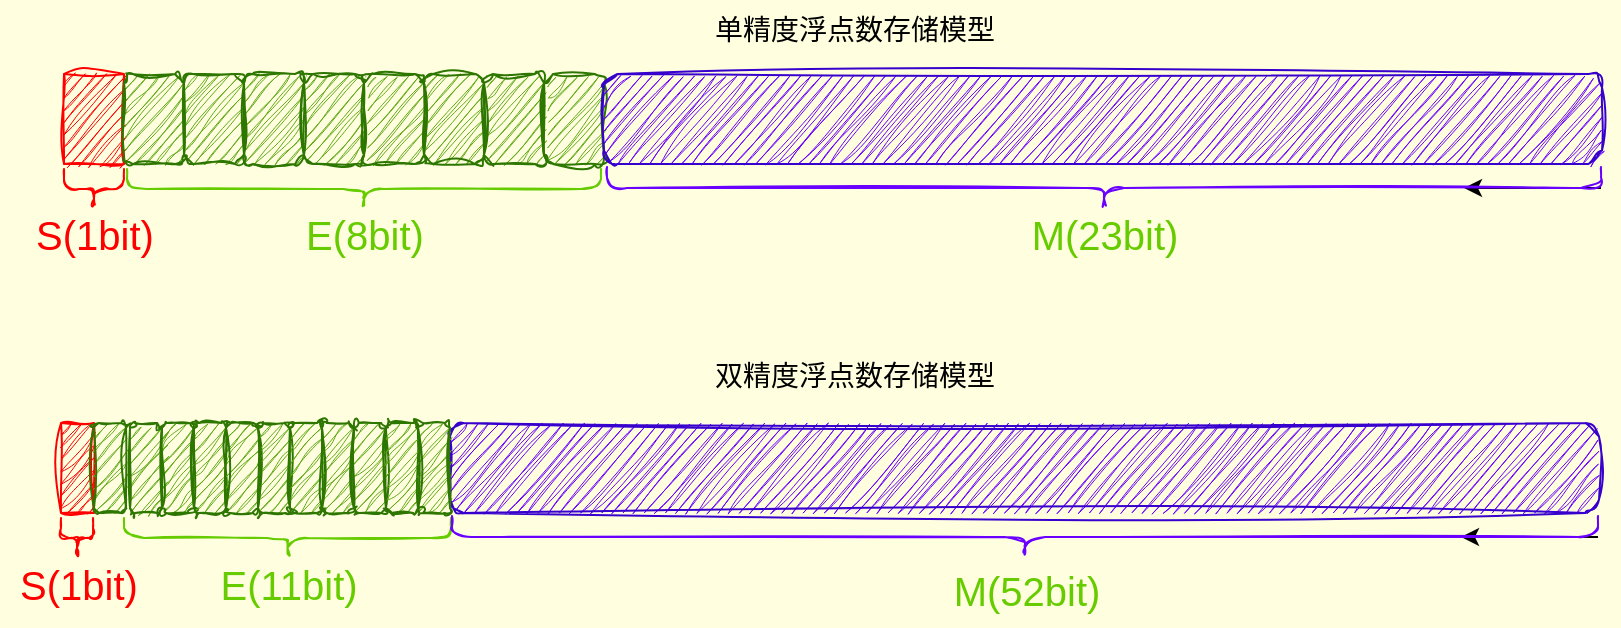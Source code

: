 <mxfile>
    <diagram id="Y6b3Y3OkkWY24sm7qSuQ" name="第 1 页">
        <mxGraphModel dx="906" dy="571" grid="0" gridSize="10" guides="1" tooltips="1" connect="1" arrows="1" fold="1" page="1" pageScale="1" pageWidth="1200" pageHeight="1600" background="#FFFFE0" math="0" shadow="0">
            <root>
                <mxCell id="0"/>
                <mxCell id="1" parent="0"/>
                <mxCell id="2" value="" style="rounded=0;whiteSpace=wrap;html=1;fillColor=#FF0000;strokeColor=#FF0000;sketch=1;curveFitting=1;jiggle=2;gradientColor=none;glass=0;shadow=0;" vertex="1" parent="1">
                    <mxGeometry x="131" y="94" width="30" height="45" as="geometry"/>
                </mxCell>
                <mxCell id="3" value="" style="rounded=1;whiteSpace=wrap;html=1;fillColor=#60a917;fontColor=#ffffff;strokeColor=#2D7600;sketch=1;curveFitting=1;jiggle=2;" vertex="1" parent="1">
                    <mxGeometry x="161" y="94" width="30" height="45" as="geometry"/>
                </mxCell>
                <mxCell id="4" value="" style="rounded=1;whiteSpace=wrap;html=1;fillColor=#60a917;fontColor=#ffffff;strokeColor=#2D7600;sketch=1;curveFitting=1;jiggle=2;" vertex="1" parent="1">
                    <mxGeometry x="191" y="94" width="30" height="45" as="geometry"/>
                </mxCell>
                <mxCell id="5" value="" style="rounded=1;whiteSpace=wrap;html=1;fillColor=#60a917;fontColor=#ffffff;strokeColor=#2D7600;sketch=1;curveFitting=1;jiggle=2;" vertex="1" parent="1">
                    <mxGeometry x="221" y="94" width="30" height="45" as="geometry"/>
                </mxCell>
                <mxCell id="6" value="" style="rounded=1;whiteSpace=wrap;html=1;fillColor=#60a917;fontColor=#ffffff;strokeColor=#2D7600;sketch=1;curveFitting=1;jiggle=2;" vertex="1" parent="1">
                    <mxGeometry x="251" y="94" width="30" height="45" as="geometry"/>
                </mxCell>
                <mxCell id="9" value="" style="rounded=1;whiteSpace=wrap;html=1;fillColor=#60a917;fontColor=#ffffff;strokeColor=#2D7600;sketch=1;curveFitting=1;jiggle=2;" vertex="1" parent="1">
                    <mxGeometry x="281" y="94" width="30" height="45" as="geometry"/>
                </mxCell>
                <mxCell id="10" value="" style="rounded=1;whiteSpace=wrap;html=1;fillColor=#60a917;fontColor=#ffffff;strokeColor=#2D7600;sketch=1;curveFitting=1;jiggle=2;" vertex="1" parent="1">
                    <mxGeometry x="311" y="94" width="30" height="45" as="geometry"/>
                </mxCell>
                <mxCell id="11" value="" style="rounded=1;whiteSpace=wrap;html=1;fillColor=#60a917;fontColor=#ffffff;strokeColor=#2D7600;sketch=1;curveFitting=1;jiggle=2;" vertex="1" parent="1">
                    <mxGeometry x="341" y="94" width="30" height="45" as="geometry"/>
                </mxCell>
                <mxCell id="12" value="" style="rounded=1;whiteSpace=wrap;html=1;fillColor=#60a917;fontColor=#ffffff;strokeColor=#2D7600;sketch=1;curveFitting=1;jiggle=2;" vertex="1" parent="1">
                    <mxGeometry x="371" y="94" width="30" height="45" as="geometry"/>
                </mxCell>
                <mxCell id="13" value="" style="rounded=1;whiteSpace=wrap;html=1;fillColor=#6a00ff;fontColor=#ffffff;strokeColor=#3700CC;sketch=1;curveFitting=1;jiggle=2;" vertex="1" parent="1">
                    <mxGeometry x="401" y="94" width="499" height="45" as="geometry"/>
                </mxCell>
                <mxCell id="14" value="S(1bit)" style="text;html=1;align=center;verticalAlign=middle;resizable=0;points=[];autosize=1;strokeColor=none;fillColor=none;fontColor=#FF0000;fontSize=20;" vertex="1" parent="1">
                    <mxGeometry x="107.5" y="156" width="77" height="36" as="geometry"/>
                </mxCell>
                <mxCell id="16" value="E(8bit)" style="text;html=1;align=center;verticalAlign=middle;resizable=0;points=[];autosize=1;strokeColor=none;fillColor=none;fontSize=20;fontColor=#66CC00;" vertex="1" parent="1">
                    <mxGeometry x="242.5" y="156" width="77" height="36" as="geometry"/>
                </mxCell>
                <mxCell id="17" value="" style="shape=curlyBracket;whiteSpace=wrap;html=1;rounded=1;flipH=1;labelPosition=right;verticalLabelPosition=middle;align=left;verticalAlign=middle;shadow=0;glass=0;sketch=1;strokeColor=#66CC00;fontSize=20;fontColor=#66CC00;fillColor=#66CC00;gradientColor=none;rotation=90;" vertex="1" parent="1">
                    <mxGeometry x="271" y="33" width="20" height="237" as="geometry"/>
                </mxCell>
                <mxCell id="18" value="" style="shape=curlyBracket;whiteSpace=wrap;html=1;rounded=1;labelPosition=left;verticalLabelPosition=middle;align=right;verticalAlign=middle;shadow=0;glass=0;sketch=1;strokeColor=#FF0000;fontSize=20;fontColor=#FF0000;fillColor=#FF0000;gradientColor=none;rotation=-90;" vertex="1" parent="1">
                    <mxGeometry x="136" y="136.5" width="20" height="30" as="geometry"/>
                </mxCell>
                <mxCell id="21" style="edgeStyle=none;html=1;exitX=0.5;exitY=0;exitDx=0;exitDy=0;fontSize=20;fontColor=#66CC00;" edge="1" parent="1" source="19">
                    <mxGeometry relative="1" as="geometry">
                        <mxPoint x="831" y="151" as="targetPoint"/>
                    </mxGeometry>
                </mxCell>
                <mxCell id="19" value="" style="shape=curlyBracket;whiteSpace=wrap;html=1;rounded=1;flipH=1;labelPosition=right;verticalLabelPosition=middle;align=left;verticalAlign=middle;shadow=0;glass=0;sketch=1;strokeColor=#6A00FF;fontSize=20;fontColor=#66CC00;fillColor=#66CC00;gradientColor=none;rotation=90;" vertex="1" parent="1">
                    <mxGeometry x="640.5" y="-97.5" width="21" height="497" as="geometry"/>
                </mxCell>
                <mxCell id="20" value="M(23bit)" style="text;html=1;align=center;verticalAlign=middle;resizable=0;points=[];autosize=1;strokeColor=none;fillColor=none;fontSize=20;fontColor=#66CC00;" vertex="1" parent="1">
                    <mxGeometry x="605" y="156" width="91" height="36" as="geometry"/>
                </mxCell>
                <mxCell id="23" value="单精度浮点数存储模型" style="text;html=1;align=center;verticalAlign=middle;resizable=0;points=[];autosize=1;fontSize=14;fontColor=#000000;" vertex="1" parent="1">
                    <mxGeometry x="447" y="57" width="158" height="29" as="geometry"/>
                </mxCell>
                <mxCell id="24" value="" style="rounded=0;whiteSpace=wrap;html=1;fillColor=#FF0000;strokeColor=#FF0000;sketch=1;curveFitting=1;jiggle=2;gradientColor=none;glass=0;shadow=0;" vertex="1" parent="1">
                    <mxGeometry x="129.5" y="268.5" width="16.5" height="45" as="geometry"/>
                </mxCell>
                <mxCell id="25" value="" style="rounded=1;whiteSpace=wrap;html=1;fillColor=#60a917;fontColor=#ffffff;strokeColor=#2D7600;sketch=1;curveFitting=1;jiggle=2;" vertex="1" parent="1">
                    <mxGeometry x="146" y="268.5" width="16" height="45" as="geometry"/>
                </mxCell>
                <mxCell id="33" value="" style="rounded=1;whiteSpace=wrap;html=1;fillColor=#6a00ff;fontColor=#ffffff;strokeColor=#3700CC;sketch=1;curveFitting=1;jiggle=2;" vertex="1" parent="1">
                    <mxGeometry x="324" y="268.5" width="574.5" height="45" as="geometry"/>
                </mxCell>
                <mxCell id="34" value="S(1bit)" style="text;html=1;align=center;verticalAlign=middle;resizable=0;points=[];autosize=1;strokeColor=none;fillColor=none;fontColor=#FF0000;fontSize=20;" vertex="1" parent="1">
                    <mxGeometry x="99.25" y="330.5" width="77" height="36" as="geometry"/>
                </mxCell>
                <mxCell id="35" value="E(11bit)" style="text;html=1;align=center;verticalAlign=middle;resizable=0;points=[];autosize=1;strokeColor=none;fillColor=none;fontSize=20;fontColor=#66CC00;" vertex="1" parent="1">
                    <mxGeometry x="199.25" y="330.5" width="87" height="36" as="geometry"/>
                </mxCell>
                <mxCell id="36" value="" style="shape=curlyBracket;whiteSpace=wrap;html=1;rounded=1;flipH=1;labelPosition=right;verticalLabelPosition=middle;align=left;verticalAlign=middle;shadow=0;glass=0;sketch=1;strokeColor=#66CC00;fontSize=20;fontColor=#66CC00;fillColor=#66CC00;gradientColor=none;rotation=90;" vertex="1" parent="1">
                    <mxGeometry x="232.75" y="244.25" width="20" height="163.5" as="geometry"/>
                </mxCell>
                <mxCell id="37" value="" style="shape=curlyBracket;whiteSpace=wrap;html=1;rounded=1;labelPosition=left;verticalLabelPosition=middle;align=right;verticalAlign=middle;shadow=0;glass=0;sketch=1;strokeColor=#FF0000;fontSize=20;fontColor=#FF0000;fillColor=#FF0000;gradientColor=none;rotation=-90;" vertex="1" parent="1">
                    <mxGeometry x="127.5" y="318" width="20" height="16" as="geometry"/>
                </mxCell>
                <mxCell id="38" style="edgeStyle=none;html=1;exitX=0.5;exitY=0;exitDx=0;exitDy=0;fontSize=20;fontColor=#66CC00;" edge="1" parent="1" source="39">
                    <mxGeometry relative="1" as="geometry">
                        <mxPoint x="829.5" y="325.5" as="targetPoint"/>
                    </mxGeometry>
                </mxCell>
                <mxCell id="39" value="" style="shape=curlyBracket;whiteSpace=wrap;html=1;rounded=1;flipH=1;labelPosition=right;verticalLabelPosition=middle;align=left;verticalAlign=middle;shadow=0;glass=0;sketch=1;strokeColor=#6A00FF;fontSize=20;fontColor=#66CC00;fillColor=#66CC00;gradientColor=none;rotation=90;" vertex="1" parent="1">
                    <mxGeometry x="601" y="39" width="21" height="573" as="geometry"/>
                </mxCell>
                <mxCell id="40" value="M(52bit)" style="text;html=1;align=center;verticalAlign=middle;resizable=0;points=[];autosize=1;strokeColor=none;fillColor=none;fontSize=20;fontColor=#66CC00;" vertex="1" parent="1">
                    <mxGeometry x="566" y="334" width="91" height="36" as="geometry"/>
                </mxCell>
                <mxCell id="41" value="" style="rounded=1;whiteSpace=wrap;html=1;fillColor=#60a917;fontColor=#ffffff;strokeColor=#2D7600;sketch=1;curveFitting=1;jiggle=2;" vertex="1" parent="1">
                    <mxGeometry x="164" y="268.5" width="16" height="45" as="geometry"/>
                </mxCell>
                <mxCell id="42" value="" style="rounded=1;whiteSpace=wrap;html=1;fillColor=#60a917;fontColor=#ffffff;strokeColor=#2D7600;sketch=1;curveFitting=1;jiggle=2;" vertex="1" parent="1">
                    <mxGeometry x="180" y="268.5" width="16" height="45" as="geometry"/>
                </mxCell>
                <mxCell id="43" value="" style="rounded=1;whiteSpace=wrap;html=1;fillColor=#60a917;fontColor=#ffffff;strokeColor=#2D7600;sketch=1;curveFitting=1;jiggle=2;" vertex="1" parent="1">
                    <mxGeometry x="196" y="268.5" width="16" height="45" as="geometry"/>
                </mxCell>
                <mxCell id="44" value="" style="rounded=1;whiteSpace=wrap;html=1;fillColor=#60a917;fontColor=#ffffff;strokeColor=#2D7600;sketch=1;curveFitting=1;jiggle=2;" vertex="1" parent="1">
                    <mxGeometry x="212" y="268.5" width="16" height="45" as="geometry"/>
                </mxCell>
                <mxCell id="45" value="" style="rounded=1;whiteSpace=wrap;html=1;fillColor=#60a917;fontColor=#ffffff;strokeColor=#2D7600;sketch=1;curveFitting=1;jiggle=2;" vertex="1" parent="1">
                    <mxGeometry x="228" y="268.5" width="16" height="45" as="geometry"/>
                </mxCell>
                <mxCell id="46" value="" style="rounded=1;whiteSpace=wrap;html=1;fillColor=#60a917;fontColor=#ffffff;strokeColor=#2D7600;sketch=1;curveFitting=1;jiggle=2;" vertex="1" parent="1">
                    <mxGeometry x="244" y="268.5" width="16" height="45" as="geometry"/>
                </mxCell>
                <mxCell id="52" value="" style="rounded=1;whiteSpace=wrap;html=1;fillColor=#60a917;fontColor=#ffffff;strokeColor=#2D7600;sketch=1;curveFitting=1;jiggle=2;" vertex="1" parent="1">
                    <mxGeometry x="260" y="268.5" width="16" height="45" as="geometry"/>
                </mxCell>
                <mxCell id="53" value="" style="rounded=1;whiteSpace=wrap;html=1;fillColor=#60a917;fontColor=#ffffff;strokeColor=#2D7600;sketch=1;curveFitting=1;jiggle=2;" vertex="1" parent="1">
                    <mxGeometry x="276" y="268.5" width="16" height="45" as="geometry"/>
                </mxCell>
                <mxCell id="54" value="" style="rounded=1;whiteSpace=wrap;html=1;fillColor=#60a917;fontColor=#ffffff;strokeColor=#2D7600;sketch=1;curveFitting=1;jiggle=2;" vertex="1" parent="1">
                    <mxGeometry x="292" y="268.5" width="16" height="45" as="geometry"/>
                </mxCell>
                <mxCell id="55" value="" style="rounded=1;whiteSpace=wrap;html=1;fillColor=#60a917;fontColor=#ffffff;strokeColor=#2D7600;sketch=1;curveFitting=1;jiggle=2;" vertex="1" parent="1">
                    <mxGeometry x="308" y="268.5" width="16" height="45" as="geometry"/>
                </mxCell>
                <mxCell id="56" value="双精度浮点数存储模型" style="text;html=1;align=center;verticalAlign=middle;resizable=0;points=[];autosize=1;fontSize=14;fontColor=#000000;" vertex="1" parent="1">
                    <mxGeometry x="447" y="230" width="158" height="29" as="geometry"/>
                </mxCell>
            </root>
        </mxGraphModel>
    </diagram>
</mxfile>